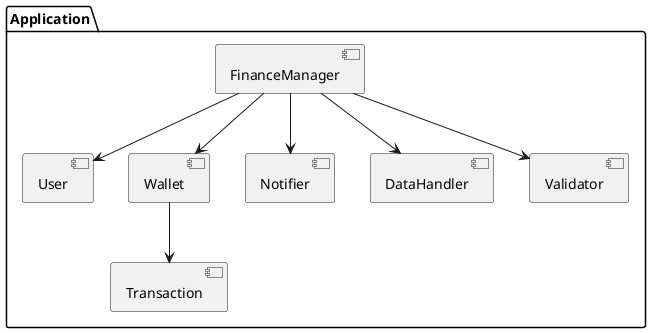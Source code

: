 @startuml
package "Application" {
  [FinanceManager]
  [User]
  [Wallet]
  [Transaction]
  [Notifier]
  [DataHandler]
  [Validator]
}
[FinanceManager] --> [User]
[FinanceManager] --> [Wallet]
[Wallet] --> [Transaction]
[FinanceManager] --> [Notifier]
[FinanceManager] --> [DataHandler]
[FinanceManager] --> [Validator]
@enduml
